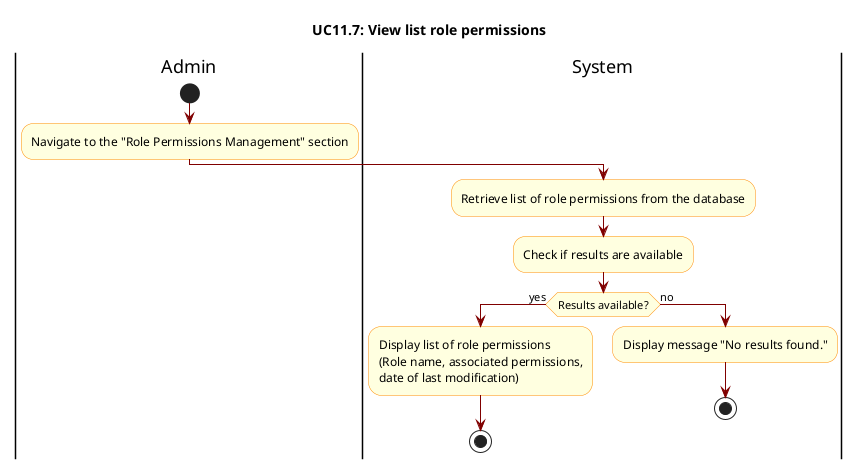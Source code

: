@startuml

skinparam ActivityBackgroundColor LightYellow
skinparam ActivityBorderColor DarkOrange
skinparam ArrowColor Maroon

title UC11.7: View list role permissions

|Admin|
start
:Navigate to the "Role Permissions Management" section;

|System|
:Retrieve list of role permissions from the database;
:Check if results are available;
if (Results available?) then (yes)
    :Display list of role permissions
    (Role name, associated permissions,
    date of last modification);
    stop
else (no)
    :Display message "No results found.";
    stop
endif

@enduml
